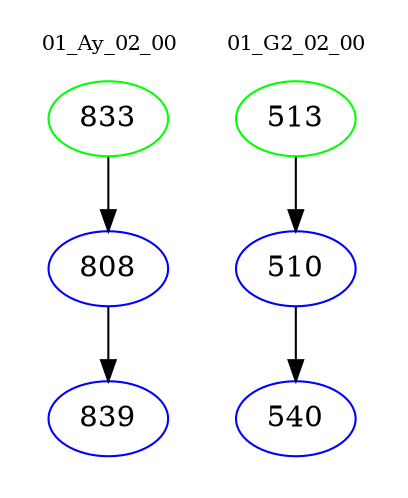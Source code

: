 digraph{
subgraph cluster_0 {
color = white
label = "01_Ay_02_00";
fontsize=10;
T0_833 [label="833", color="green"]
T0_833 -> T0_808 [color="black"]
T0_808 [label="808", color="blue"]
T0_808 -> T0_839 [color="black"]
T0_839 [label="839", color="blue"]
}
subgraph cluster_1 {
color = white
label = "01_G2_02_00";
fontsize=10;
T1_513 [label="513", color="green"]
T1_513 -> T1_510 [color="black"]
T1_510 [label="510", color="blue"]
T1_510 -> T1_540 [color="black"]
T1_540 [label="540", color="blue"]
}
}
